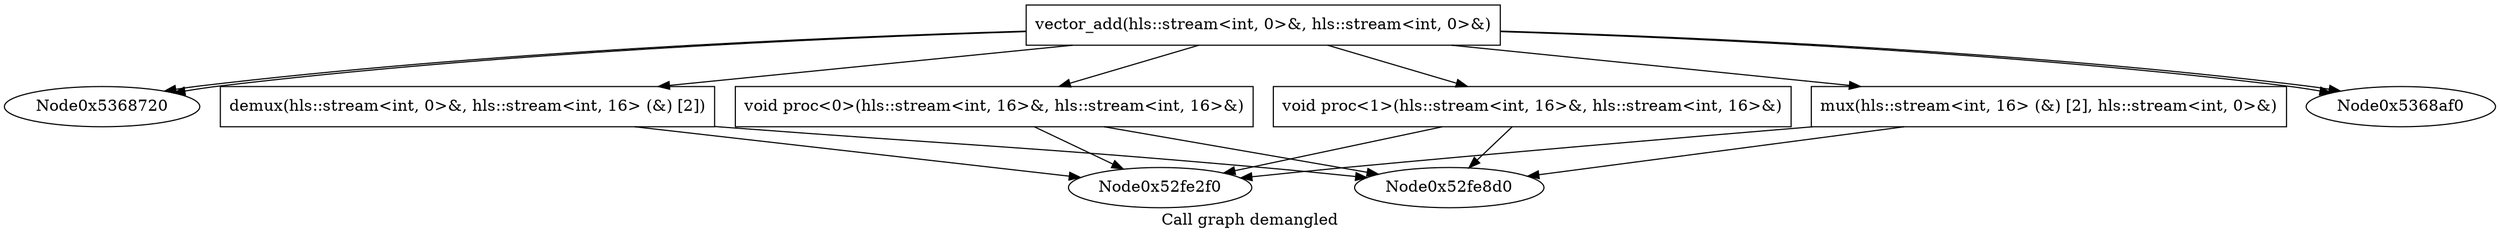 digraph "Call graph demangled" {
	label="Call graph demangled";

	Node0x52fe280 [shape=record,label="{vector_add(hls::stream\<int, 0\>&, hls::stream\<int, 0\>&)}" fid="1" demanglename="vector_add" manglename="_Z10vector_addRN3hls6streamIiLi0EEES2_" filename="../../../test.cpp" linenumber="68"];
	Node0x52fe280 -> Node0x5368720;
	Node0x52fe280 -> Node0x5368720;
	Node0x52fe280 -> Node0x5368660;
	Node0x52fe280 -> Node0x53687e0;
	Node0x52fe280 -> Node0x5368970;
	Node0x52fe280 -> Node0x53685f0;
	Node0x52fe280 -> Node0x5368af0;
	Node0x52fe280 -> Node0x5368af0;
	Node0x5368660 [shape=record,label="{demux(hls::stream\<int, 0\>&, hls::stream\<int, 16\> (&) [2])}" fid="2" demanglename="demux" manglename="_Z5demuxRN3hls6streamIiLi0EEERA2_NS0_IiLi16EEE" filename="../../../test.cpp" linenumber="54"];
	Node0x5368660 -> Node0x52fe2f0;
	Node0x5368660 -> Node0x52fe8d0;
	Node0x53687e0 [shape=record,label="{void proc\<0\>(hls::stream\<int, 16\>&, hls::stream\<int, 16\>&)}" fid="3" demanglename="proc\<0\>" manglename="_Z4procILi0EEvRN3hls6streamIiLi16EEES3_" filename="../../../test.cpp" linenumber="27"];
	Node0x53687e0 -> Node0x52fe2f0;
	Node0x53687e0 -> Node0x52fe8d0;
	Node0x5368970 [shape=record,label="{void proc\<1\>(hls::stream\<int, 16\>&, hls::stream\<int, 16\>&)}" fid="4" demanglename="proc\<1\>" manglename="_Z4procILi1EEvRN3hls6streamIiLi16EEES3_" filename="../../../test.cpp" linenumber="27"];
	Node0x5368970 -> Node0x52fe2f0;
	Node0x5368970 -> Node0x52fe8d0;
	Node0x53685f0 [shape=record,label="{mux(hls::stream\<int, 16\> (&) [2], hls::stream\<int, 0\>&)}" fid="5" demanglename="mux" manglename="_Z3muxRA2_N3hls6streamIiLi16EEERNS0_IiLi0EEE" filename="../../../test.cpp" linenumber="40"];
	Node0x53685f0 -> Node0x52fe2f0;
	Node0x53685f0 -> Node0x52fe8d0;
}

